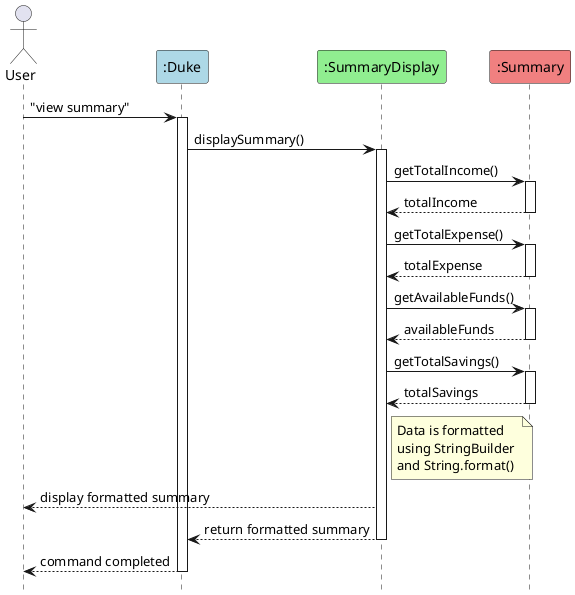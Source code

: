 @startuml
hide footbox
actor User
participant ":Duke" as Duke #LightBlue
participant ":SummaryDisplay" as SummaryDisplay #LightGreen
participant ":Summary" as Summary #LightCoral

User -> Duke: "view summary"
activate Duke

Duke -> SummaryDisplay: displaySummary()
activate SummaryDisplay

SummaryDisplay -> Summary: getTotalIncome()
activate Summary
Summary --> SummaryDisplay: totalIncome
deactivate Summary

SummaryDisplay -> Summary: getTotalExpense()
activate Summary
Summary --> SummaryDisplay: totalExpense
deactivate Summary

SummaryDisplay -> Summary: getAvailableFunds()
activate Summary
Summary --> SummaryDisplay: availableFunds
deactivate Summary

SummaryDisplay -> Summary: getTotalSavings()
activate Summary
Summary --> SummaryDisplay: totalSavings
deactivate Summary

note right of SummaryDisplay : Data is formatted \nusing StringBuilder \nand String.format()

SummaryDisplay --> User: display formatted summary
SummaryDisplay --> Duke: return formatted summary
deactivate SummaryDisplay

Duke --> User: command completed
deactivate Duke

@enduml
